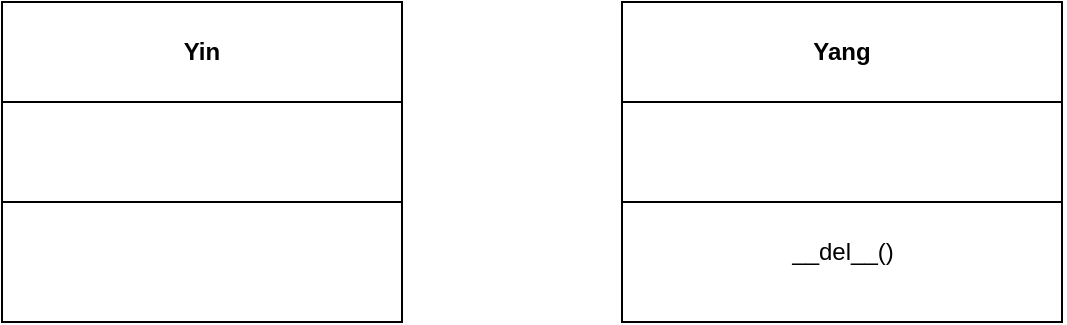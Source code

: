 <mxfile>
    <diagram id="pTdGSgpIjfjqroEIDtpN" name="Page-1">
        <mxGraphModel dx="832" dy="307" grid="1" gridSize="10" guides="1" tooltips="1" connect="1" arrows="1" fold="1" page="1" pageScale="1" pageWidth="850" pageHeight="1100" math="0" shadow="0">
            <root>
                <mxCell id="0"/>
                <mxCell id="1" parent="0"/>
                <mxCell id="3" value="Yin" style="swimlane;whiteSpace=wrap;html=1;startSize=50;" vertex="1" parent="1">
                    <mxGeometry x="150" y="230" width="200" height="160" as="geometry"/>
                </mxCell>
                <mxCell id="5" value="" style="endArrow=none;html=1;" edge="1" parent="3">
                    <mxGeometry width="50" height="50" relative="1" as="geometry">
                        <mxPoint y="100" as="sourcePoint"/>
                        <mxPoint x="200" y="100" as="targetPoint"/>
                    </mxGeometry>
                </mxCell>
                <mxCell id="6" value="Yang" style="swimlane;whiteSpace=wrap;html=1;startSize=50;" vertex="1" parent="1">
                    <mxGeometry x="460" y="230" width="220" height="160" as="geometry"/>
                </mxCell>
                <mxCell id="8" value="" style="endArrow=none;html=1;" edge="1" parent="6">
                    <mxGeometry width="50" height="50" relative="1" as="geometry">
                        <mxPoint y="100" as="sourcePoint"/>
                        <mxPoint x="220" y="100" as="targetPoint"/>
                    </mxGeometry>
                </mxCell>
                <mxCell id="12" value="__del__()" style="text;html=1;align=center;verticalAlign=middle;resizable=0;points=[];autosize=1;strokeColor=none;fillColor=none;" vertex="1" parent="6">
                    <mxGeometry x="75" y="110" width="70" height="30" as="geometry"/>
                </mxCell>
            </root>
        </mxGraphModel>
    </diagram>
</mxfile>